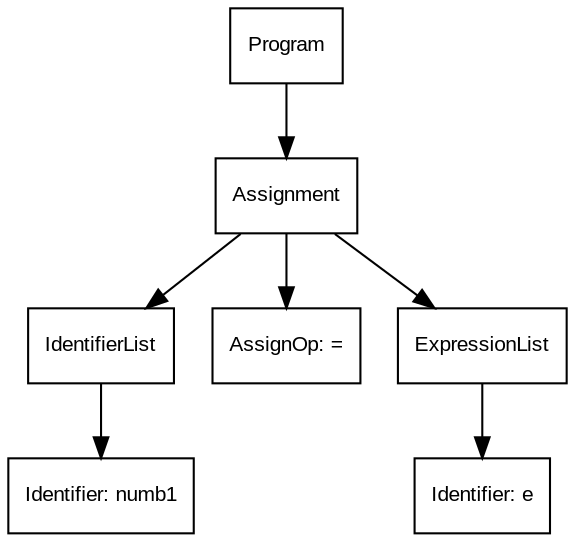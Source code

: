 digraph ParseTree {
  node [shape=box, fontname="Arial", fontsize=10];
  node0 [label="Program"];
  node1 [label="Assignment"];
  node2 [label="IdentifierList"];
  node3 [label="Identifier: numb1"];
  node2 -> node3;
  node1 -> node2;
  node4 [label="AssignOp: ="];
  node1 -> node4;
  node5 [label="ExpressionList"];
  node6 [label="Identifier: e"];
  node5 -> node6;
  node1 -> node5;
  node0 -> node1;
}
